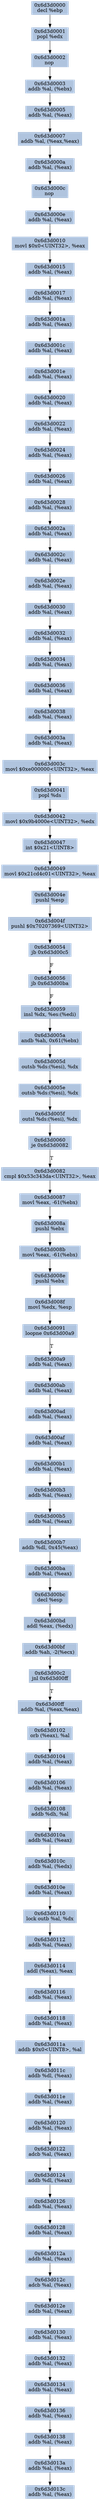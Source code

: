 digraph G {
node[shape=rectangle,style=filled,fillcolor=lightsteelblue,color=lightsteelblue]
bgcolor="transparent"
a0x6d3d0000decl_ebp[label="0x6d3d0000\ndecl %ebp"];
a0x6d3d0001popl_edx[label="0x6d3d0001\npopl %edx"];
a0x6d3d0002nop_[label="0x6d3d0002\nnop "];
a0x6d3d0003addb_al_ebx_[label="0x6d3d0003\naddb %al, (%ebx)"];
a0x6d3d0005addb_al_eax_[label="0x6d3d0005\naddb %al, (%eax)"];
a0x6d3d0007addb_al_eaxeax_[label="0x6d3d0007\naddb %al, (%eax,%eax)"];
a0x6d3d000aaddb_al_eax_[label="0x6d3d000a\naddb %al, (%eax)"];
a0x6d3d000cnop_[label="0x6d3d000c\nnop "];
a0x6d3d000eaddb_al_eax_[label="0x6d3d000e\naddb %al, (%eax)"];
a0x6d3d0010movl_0x0UINT32_eax[label="0x6d3d0010\nmovl $0x0<UINT32>, %eax"];
a0x6d3d0015addb_al_eax_[label="0x6d3d0015\naddb %al, (%eax)"];
a0x6d3d0017addb_al_eax_[label="0x6d3d0017\naddb %al, (%eax)"];
a0x6d3d001aaddb_al_eax_[label="0x6d3d001a\naddb %al, (%eax)"];
a0x6d3d001caddb_al_eax_[label="0x6d3d001c\naddb %al, (%eax)"];
a0x6d3d001eaddb_al_eax_[label="0x6d3d001e\naddb %al, (%eax)"];
a0x6d3d0020addb_al_eax_[label="0x6d3d0020\naddb %al, (%eax)"];
a0x6d3d0022addb_al_eax_[label="0x6d3d0022\naddb %al, (%eax)"];
a0x6d3d0024addb_al_eax_[label="0x6d3d0024\naddb %al, (%eax)"];
a0x6d3d0026addb_al_eax_[label="0x6d3d0026\naddb %al, (%eax)"];
a0x6d3d0028addb_al_eax_[label="0x6d3d0028\naddb %al, (%eax)"];
a0x6d3d002aaddb_al_eax_[label="0x6d3d002a\naddb %al, (%eax)"];
a0x6d3d002caddb_al_eax_[label="0x6d3d002c\naddb %al, (%eax)"];
a0x6d3d002eaddb_al_eax_[label="0x6d3d002e\naddb %al, (%eax)"];
a0x6d3d0030addb_al_eax_[label="0x6d3d0030\naddb %al, (%eax)"];
a0x6d3d0032addb_al_eax_[label="0x6d3d0032\naddb %al, (%eax)"];
a0x6d3d0034addb_al_eax_[label="0x6d3d0034\naddb %al, (%eax)"];
a0x6d3d0036addb_al_eax_[label="0x6d3d0036\naddb %al, (%eax)"];
a0x6d3d0038addb_al_eax_[label="0x6d3d0038\naddb %al, (%eax)"];
a0x6d3d003aaddb_al_eax_[label="0x6d3d003a\naddb %al, (%eax)"];
a0x6d3d003cmovl_0xe000000UINT32_eax[label="0x6d3d003c\nmovl $0xe000000<UINT32>, %eax"];
a0x6d3d0041popl_ds[label="0x6d3d0041\npopl %ds"];
a0x6d3d0042movl_0x9b4000eUINT32_edx[label="0x6d3d0042\nmovl $0x9b4000e<UINT32>, %edx"];
a0x6d3d0047int_0x21UINT8[label="0x6d3d0047\nint $0x21<UINT8>"];
a0x6d3d0049movl_0x21cd4c01UINT32_eax[label="0x6d3d0049\nmovl $0x21cd4c01<UINT32>, %eax"];
a0x6d3d004epushl_esp[label="0x6d3d004e\npushl %esp"];
a0x6d3d004fpushl_0x70207369UINT32[label="0x6d3d004f\npushl $0x70207369<UINT32>"];
a0x6d3d0054jb_0x6d3d00c5[label="0x6d3d0054\njb 0x6d3d00c5"];
a0x6d3d0056jb_0x6d3d00ba[label="0x6d3d0056\njb 0x6d3d00ba"];
a0x6d3d0059insl_dx_es_edi_[label="0x6d3d0059\ninsl %dx, %es:(%edi)"];
a0x6d3d005aandb_ah_0x61ebx_[label="0x6d3d005a\nandb %ah, 0x61(%ebx)"];
a0x6d3d005doutsb_ds_esi__dx[label="0x6d3d005d\noutsb %ds:(%esi), %dx"];
a0x6d3d005eoutsb_ds_esi__dx[label="0x6d3d005e\noutsb %ds:(%esi), %dx"];
a0x6d3d005foutsl_ds_esi__dx[label="0x6d3d005f\noutsl %ds:(%esi), %dx"];
a0x6d3d0060je_0x6d3d0082[label="0x6d3d0060\nje 0x6d3d0082"];
a0x6d3d0082cmpl_0x53c343daUINT32_eax[label="0x6d3d0082\ncmpl $0x53c343da<UINT32>, %eax"];
a0x6d3d0087movl_eax__61ebx_[label="0x6d3d0087\nmovl %eax, -61(%ebx)"];
a0x6d3d008apushl_ebx[label="0x6d3d008a\npushl %ebx"];
a0x6d3d008bmovl_eax__61ebx_[label="0x6d3d008b\nmovl %eax, -61(%ebx)"];
a0x6d3d008epushl_ebx[label="0x6d3d008e\npushl %ebx"];
a0x6d3d008fmovl_edx_esp[label="0x6d3d008f\nmovl %edx, %esp"];
a0x6d3d0091loopne_0x6d3d00a9[label="0x6d3d0091\nloopne 0x6d3d00a9"];
a0x6d3d00a9addb_al_eax_[label="0x6d3d00a9\naddb %al, (%eax)"];
a0x6d3d00abaddb_al_eax_[label="0x6d3d00ab\naddb %al, (%eax)"];
a0x6d3d00adaddb_al_eax_[label="0x6d3d00ad\naddb %al, (%eax)"];
a0x6d3d00afaddb_al_eax_[label="0x6d3d00af\naddb %al, (%eax)"];
a0x6d3d00b1addb_al_eax_[label="0x6d3d00b1\naddb %al, (%eax)"];
a0x6d3d00b3addb_al_eax_[label="0x6d3d00b3\naddb %al, (%eax)"];
a0x6d3d00b5addb_al_eax_[label="0x6d3d00b5\naddb %al, (%eax)"];
a0x6d3d00b7addb_dl_0x45eax_[label="0x6d3d00b7\naddb %dl, 0x45(%eax)"];
a0x6d3d00baaddb_al_eax_[label="0x6d3d00ba\naddb %al, (%eax)"];
a0x6d3d00bcdecl_esp[label="0x6d3d00bc\ndecl %esp"];
a0x6d3d00bdaddl_eax_edx_[label="0x6d3d00bd\naddl %eax, (%edx)"];
a0x6d3d00bfaddb_ah__2ecx_[label="0x6d3d00bf\naddb %ah, -2(%ecx)"];
a0x6d3d00c2jnl_0x6d3d00ff[label="0x6d3d00c2\njnl 0x6d3d00ff"];
a0x6d3d00ffaddb_al_eaxeax_[label="0x6d3d00ff\naddb %al, (%eax,%eax)"];
a0x6d3d0102orb_eax__al[label="0x6d3d0102\norb (%eax), %al"];
a0x6d3d0104addb_al_eax_[label="0x6d3d0104\naddb %al, (%eax)"];
a0x6d3d0106addb_al_eax_[label="0x6d3d0106\naddb %al, (%eax)"];
a0x6d3d0108addb_dh_al[label="0x6d3d0108\naddb %dh, %al"];
a0x6d3d010aaddb_al_eax_[label="0x6d3d010a\naddb %al, (%eax)"];
a0x6d3d010caddb_al_edx_[label="0x6d3d010c\naddb %al, (%edx)"];
a0x6d3d010eaddb_al_eax_[label="0x6d3d010e\naddb %al, (%eax)"];
a0x6d3d0110lock_outb_al_dx[label="0x6d3d0110\nlock outb %al, %dx"];
a0x6d3d0112addb_al_eax_[label="0x6d3d0112\naddb %al, (%eax)"];
a0x6d3d0114addl_eax__eax[label="0x6d3d0114\naddl (%eax), %eax"];
a0x6d3d0116addb_al_eax_[label="0x6d3d0116\naddb %al, (%eax)"];
a0x6d3d0118addb_al_eax_[label="0x6d3d0118\naddb %al, (%eax)"];
a0x6d3d011aaddb_0x0UINT8_al[label="0x6d3d011a\naddb $0x0<UINT8>, %al"];
a0x6d3d011caddb_dl_eax_[label="0x6d3d011c\naddb %dl, (%eax)"];
a0x6d3d011eaddb_al_eax_[label="0x6d3d011e\naddb %al, (%eax)"];
a0x6d3d0120addb_al_eax_[label="0x6d3d0120\naddb %al, (%eax)"];
a0x6d3d0122adcb_al_eax_[label="0x6d3d0122\nadcb %al, (%eax)"];
a0x6d3d0124addb_dl_eax_[label="0x6d3d0124\naddb %dl, (%eax)"];
a0x6d3d0126addb_al_eax_[label="0x6d3d0126\naddb %al, (%eax)"];
a0x6d3d0128addb_al_eax_[label="0x6d3d0128\naddb %al, (%eax)"];
a0x6d3d012aaddb_al_eax_[label="0x6d3d012a\naddb %al, (%eax)"];
a0x6d3d012cadcb_al_eax_[label="0x6d3d012c\nadcb %al, (%eax)"];
a0x6d3d012eaddb_al_eax_[label="0x6d3d012e\naddb %al, (%eax)"];
a0x6d3d0130addb_al_eax_[label="0x6d3d0130\naddb %al, (%eax)"];
a0x6d3d0132addb_al_eax_[label="0x6d3d0132\naddb %al, (%eax)"];
a0x6d3d0134addb_al_eax_[label="0x6d3d0134\naddb %al, (%eax)"];
a0x6d3d0136addb_al_eax_[label="0x6d3d0136\naddb %al, (%eax)"];
a0x6d3d0138addb_al_eax_[label="0x6d3d0138\naddb %al, (%eax)"];
a0x6d3d013aaddb_al_eax_[label="0x6d3d013a\naddb %al, (%eax)"];
a0x6d3d013caddb_al_eax_[label="0x6d3d013c\naddb %al, (%eax)"];
a0x6d3d0000decl_ebp -> a0x6d3d0001popl_edx [color="#000000"];
a0x6d3d0001popl_edx -> a0x6d3d0002nop_ [color="#000000"];
a0x6d3d0002nop_ -> a0x6d3d0003addb_al_ebx_ [color="#000000"];
a0x6d3d0003addb_al_ebx_ -> a0x6d3d0005addb_al_eax_ [color="#000000"];
a0x6d3d0005addb_al_eax_ -> a0x6d3d0007addb_al_eaxeax_ [color="#000000"];
a0x6d3d0007addb_al_eaxeax_ -> a0x6d3d000aaddb_al_eax_ [color="#000000"];
a0x6d3d000aaddb_al_eax_ -> a0x6d3d000cnop_ [color="#000000"];
a0x6d3d000cnop_ -> a0x6d3d000eaddb_al_eax_ [color="#000000"];
a0x6d3d000eaddb_al_eax_ -> a0x6d3d0010movl_0x0UINT32_eax [color="#000000"];
a0x6d3d0010movl_0x0UINT32_eax -> a0x6d3d0015addb_al_eax_ [color="#000000"];
a0x6d3d0015addb_al_eax_ -> a0x6d3d0017addb_al_eax_ [color="#000000"];
a0x6d3d0017addb_al_eax_ -> a0x6d3d001aaddb_al_eax_ [color="#000000"];
a0x6d3d001aaddb_al_eax_ -> a0x6d3d001caddb_al_eax_ [color="#000000"];
a0x6d3d001caddb_al_eax_ -> a0x6d3d001eaddb_al_eax_ [color="#000000"];
a0x6d3d001eaddb_al_eax_ -> a0x6d3d0020addb_al_eax_ [color="#000000"];
a0x6d3d0020addb_al_eax_ -> a0x6d3d0022addb_al_eax_ [color="#000000"];
a0x6d3d0022addb_al_eax_ -> a0x6d3d0024addb_al_eax_ [color="#000000"];
a0x6d3d0024addb_al_eax_ -> a0x6d3d0026addb_al_eax_ [color="#000000"];
a0x6d3d0026addb_al_eax_ -> a0x6d3d0028addb_al_eax_ [color="#000000"];
a0x6d3d0028addb_al_eax_ -> a0x6d3d002aaddb_al_eax_ [color="#000000"];
a0x6d3d002aaddb_al_eax_ -> a0x6d3d002caddb_al_eax_ [color="#000000"];
a0x6d3d002caddb_al_eax_ -> a0x6d3d002eaddb_al_eax_ [color="#000000"];
a0x6d3d002eaddb_al_eax_ -> a0x6d3d0030addb_al_eax_ [color="#000000"];
a0x6d3d0030addb_al_eax_ -> a0x6d3d0032addb_al_eax_ [color="#000000"];
a0x6d3d0032addb_al_eax_ -> a0x6d3d0034addb_al_eax_ [color="#000000"];
a0x6d3d0034addb_al_eax_ -> a0x6d3d0036addb_al_eax_ [color="#000000"];
a0x6d3d0036addb_al_eax_ -> a0x6d3d0038addb_al_eax_ [color="#000000"];
a0x6d3d0038addb_al_eax_ -> a0x6d3d003aaddb_al_eax_ [color="#000000"];
a0x6d3d003aaddb_al_eax_ -> a0x6d3d003cmovl_0xe000000UINT32_eax [color="#000000"];
a0x6d3d003cmovl_0xe000000UINT32_eax -> a0x6d3d0041popl_ds [color="#000000"];
a0x6d3d0041popl_ds -> a0x6d3d0042movl_0x9b4000eUINT32_edx [color="#000000"];
a0x6d3d0042movl_0x9b4000eUINT32_edx -> a0x6d3d0047int_0x21UINT8 [color="#000000"];
a0x6d3d0047int_0x21UINT8 -> a0x6d3d0049movl_0x21cd4c01UINT32_eax [color="#000000"];
a0x6d3d0049movl_0x21cd4c01UINT32_eax -> a0x6d3d004epushl_esp [color="#000000"];
a0x6d3d004epushl_esp -> a0x6d3d004fpushl_0x70207369UINT32 [color="#000000"];
a0x6d3d004fpushl_0x70207369UINT32 -> a0x6d3d0054jb_0x6d3d00c5 [color="#000000"];
a0x6d3d0054jb_0x6d3d00c5 -> a0x6d3d0056jb_0x6d3d00ba [color="#000000",label="F"];
a0x6d3d0056jb_0x6d3d00ba -> a0x6d3d0059insl_dx_es_edi_ [color="#000000",label="F"];
a0x6d3d0059insl_dx_es_edi_ -> a0x6d3d005aandb_ah_0x61ebx_ [color="#000000"];
a0x6d3d005aandb_ah_0x61ebx_ -> a0x6d3d005doutsb_ds_esi__dx [color="#000000"];
a0x6d3d005doutsb_ds_esi__dx -> a0x6d3d005eoutsb_ds_esi__dx [color="#000000"];
a0x6d3d005eoutsb_ds_esi__dx -> a0x6d3d005foutsl_ds_esi__dx [color="#000000"];
a0x6d3d005foutsl_ds_esi__dx -> a0x6d3d0060je_0x6d3d0082 [color="#000000"];
a0x6d3d0060je_0x6d3d0082 -> a0x6d3d0082cmpl_0x53c343daUINT32_eax [color="#000000",label="T"];
a0x6d3d0082cmpl_0x53c343daUINT32_eax -> a0x6d3d0087movl_eax__61ebx_ [color="#000000"];
a0x6d3d0087movl_eax__61ebx_ -> a0x6d3d008apushl_ebx [color="#000000"];
a0x6d3d008apushl_ebx -> a0x6d3d008bmovl_eax__61ebx_ [color="#000000"];
a0x6d3d008bmovl_eax__61ebx_ -> a0x6d3d008epushl_ebx [color="#000000"];
a0x6d3d008epushl_ebx -> a0x6d3d008fmovl_edx_esp [color="#000000"];
a0x6d3d008fmovl_edx_esp -> a0x6d3d0091loopne_0x6d3d00a9 [color="#000000"];
a0x6d3d0091loopne_0x6d3d00a9 -> a0x6d3d00a9addb_al_eax_ [color="#000000",label="T"];
a0x6d3d00a9addb_al_eax_ -> a0x6d3d00abaddb_al_eax_ [color="#000000"];
a0x6d3d00abaddb_al_eax_ -> a0x6d3d00adaddb_al_eax_ [color="#000000"];
a0x6d3d00adaddb_al_eax_ -> a0x6d3d00afaddb_al_eax_ [color="#000000"];
a0x6d3d00afaddb_al_eax_ -> a0x6d3d00b1addb_al_eax_ [color="#000000"];
a0x6d3d00b1addb_al_eax_ -> a0x6d3d00b3addb_al_eax_ [color="#000000"];
a0x6d3d00b3addb_al_eax_ -> a0x6d3d00b5addb_al_eax_ [color="#000000"];
a0x6d3d00b5addb_al_eax_ -> a0x6d3d00b7addb_dl_0x45eax_ [color="#000000"];
a0x6d3d00b7addb_dl_0x45eax_ -> a0x6d3d00baaddb_al_eax_ [color="#000000"];
a0x6d3d00baaddb_al_eax_ -> a0x6d3d00bcdecl_esp [color="#000000"];
a0x6d3d00bcdecl_esp -> a0x6d3d00bdaddl_eax_edx_ [color="#000000"];
a0x6d3d00bdaddl_eax_edx_ -> a0x6d3d00bfaddb_ah__2ecx_ [color="#000000"];
a0x6d3d00bfaddb_ah__2ecx_ -> a0x6d3d00c2jnl_0x6d3d00ff [color="#000000"];
a0x6d3d00c2jnl_0x6d3d00ff -> a0x6d3d00ffaddb_al_eaxeax_ [color="#000000",label="T"];
a0x6d3d00ffaddb_al_eaxeax_ -> a0x6d3d0102orb_eax__al [color="#000000"];
a0x6d3d0102orb_eax__al -> a0x6d3d0104addb_al_eax_ [color="#000000"];
a0x6d3d0104addb_al_eax_ -> a0x6d3d0106addb_al_eax_ [color="#000000"];
a0x6d3d0106addb_al_eax_ -> a0x6d3d0108addb_dh_al [color="#000000"];
a0x6d3d0108addb_dh_al -> a0x6d3d010aaddb_al_eax_ [color="#000000"];
a0x6d3d010aaddb_al_eax_ -> a0x6d3d010caddb_al_edx_ [color="#000000"];
a0x6d3d010caddb_al_edx_ -> a0x6d3d010eaddb_al_eax_ [color="#000000"];
a0x6d3d010eaddb_al_eax_ -> a0x6d3d0110lock_outb_al_dx [color="#000000"];
a0x6d3d0110lock_outb_al_dx -> a0x6d3d0112addb_al_eax_ [color="#000000"];
a0x6d3d0112addb_al_eax_ -> a0x6d3d0114addl_eax__eax [color="#000000"];
a0x6d3d0114addl_eax__eax -> a0x6d3d0116addb_al_eax_ [color="#000000"];
a0x6d3d0116addb_al_eax_ -> a0x6d3d0118addb_al_eax_ [color="#000000"];
a0x6d3d0118addb_al_eax_ -> a0x6d3d011aaddb_0x0UINT8_al [color="#000000"];
a0x6d3d011aaddb_0x0UINT8_al -> a0x6d3d011caddb_dl_eax_ [color="#000000"];
a0x6d3d011caddb_dl_eax_ -> a0x6d3d011eaddb_al_eax_ [color="#000000"];
a0x6d3d011eaddb_al_eax_ -> a0x6d3d0120addb_al_eax_ [color="#000000"];
a0x6d3d0120addb_al_eax_ -> a0x6d3d0122adcb_al_eax_ [color="#000000"];
a0x6d3d0122adcb_al_eax_ -> a0x6d3d0124addb_dl_eax_ [color="#000000"];
a0x6d3d0124addb_dl_eax_ -> a0x6d3d0126addb_al_eax_ [color="#000000"];
a0x6d3d0126addb_al_eax_ -> a0x6d3d0128addb_al_eax_ [color="#000000"];
a0x6d3d0128addb_al_eax_ -> a0x6d3d012aaddb_al_eax_ [color="#000000"];
a0x6d3d012aaddb_al_eax_ -> a0x6d3d012cadcb_al_eax_ [color="#000000"];
a0x6d3d012cadcb_al_eax_ -> a0x6d3d012eaddb_al_eax_ [color="#000000"];
a0x6d3d012eaddb_al_eax_ -> a0x6d3d0130addb_al_eax_ [color="#000000"];
a0x6d3d0130addb_al_eax_ -> a0x6d3d0132addb_al_eax_ [color="#000000"];
a0x6d3d0132addb_al_eax_ -> a0x6d3d0134addb_al_eax_ [color="#000000"];
a0x6d3d0134addb_al_eax_ -> a0x6d3d0136addb_al_eax_ [color="#000000"];
a0x6d3d0136addb_al_eax_ -> a0x6d3d0138addb_al_eax_ [color="#000000"];
a0x6d3d0138addb_al_eax_ -> a0x6d3d013aaddb_al_eax_ [color="#000000"];
a0x6d3d013aaddb_al_eax_ -> a0x6d3d013caddb_al_eax_ [color="#000000"];
}
